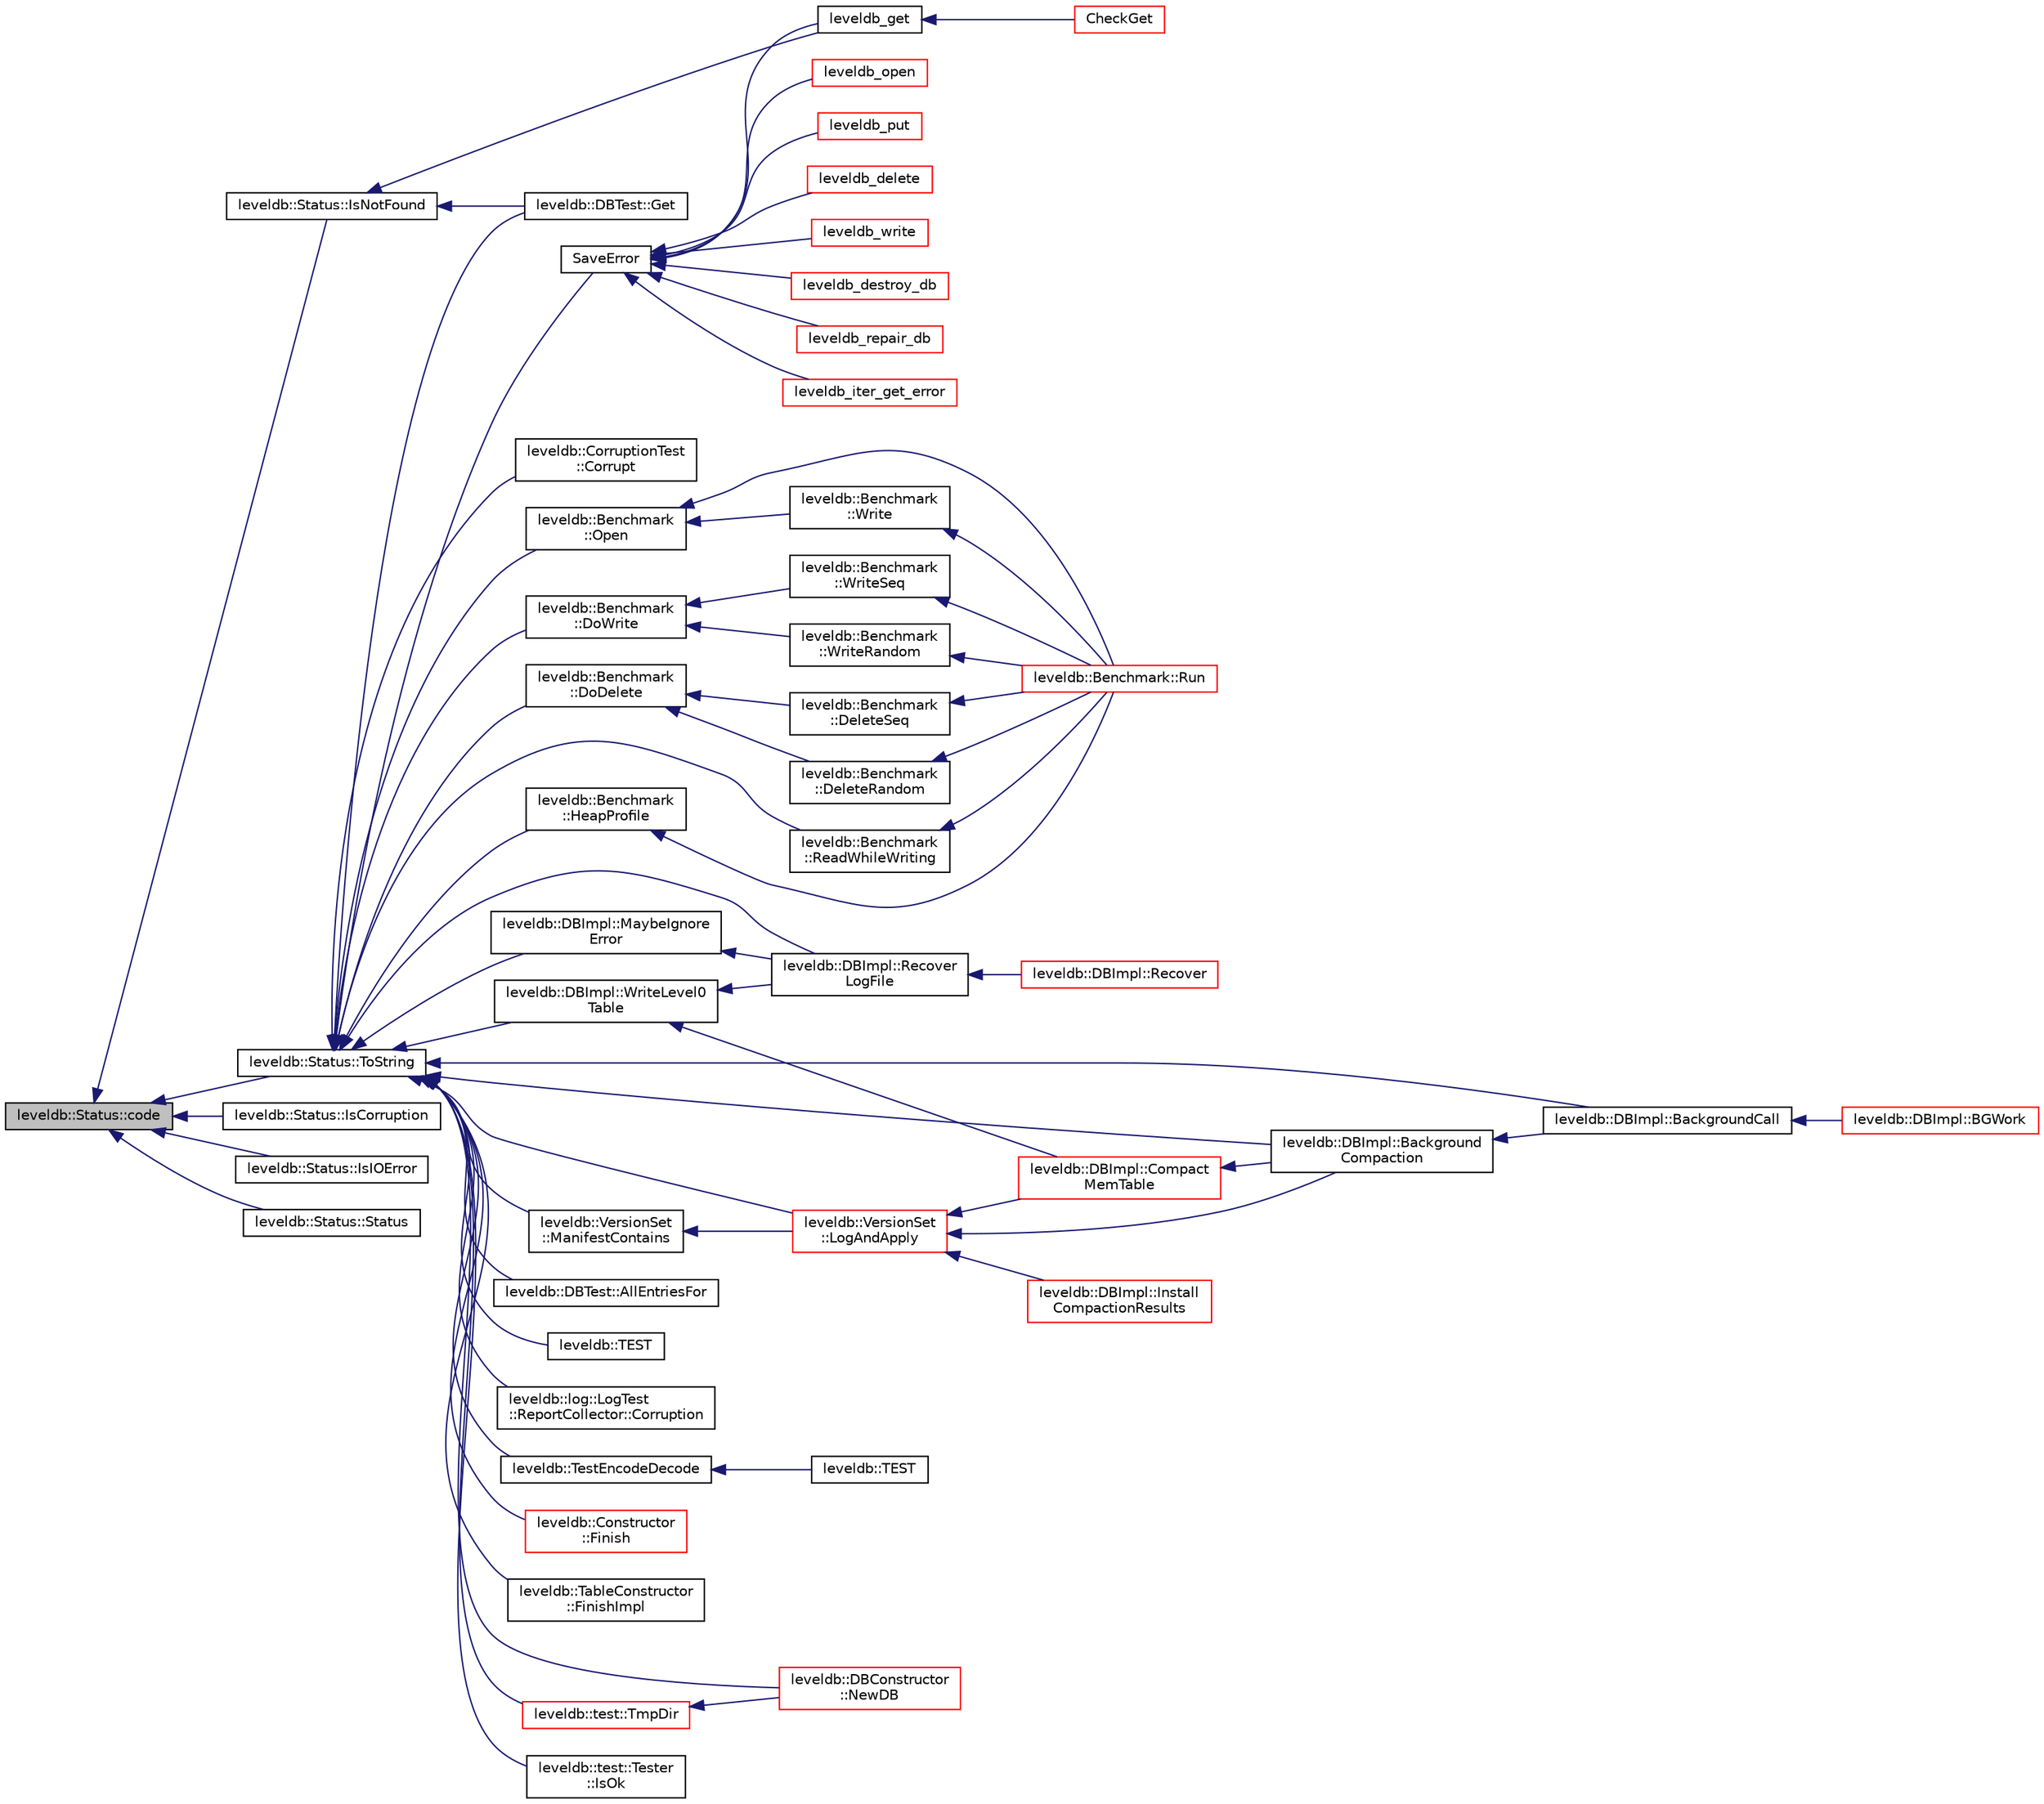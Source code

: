 digraph "leveldb::Status::code"
{
  edge [fontname="Helvetica",fontsize="10",labelfontname="Helvetica",labelfontsize="10"];
  node [fontname="Helvetica",fontsize="10",shape=record];
  rankdir="LR";
  Node1 [label="leveldb::Status::code",height=0.2,width=0.4,color="black", fillcolor="grey75", style="filled" fontcolor="black"];
  Node1 -> Node2 [dir="back",color="midnightblue",fontsize="10",style="solid"];
  Node2 [label="leveldb::Status::IsNotFound",height=0.2,width=0.4,color="black", fillcolor="white", style="filled",URL="$classleveldb_1_1_status.html#ad5462f26196fc04d72221d2fdf1872ca"];
  Node2 -> Node3 [dir="back",color="midnightblue",fontsize="10",style="solid"];
  Node3 [label="leveldb_get",height=0.2,width=0.4,color="black", fillcolor="white", style="filled",URL="$c_8h.html#af9b485534674367c01521a8192a74091"];
  Node3 -> Node4 [dir="back",color="midnightblue",fontsize="10",style="solid"];
  Node4 [label="CheckGet",height=0.2,width=0.4,color="red", fillcolor="white", style="filled",URL="$c__test_8c.html#aa1d56b02039c62385ea46a3a6f4d57da"];
  Node2 -> Node5 [dir="back",color="midnightblue",fontsize="10",style="solid"];
  Node5 [label="leveldb::DBTest::Get",height=0.2,width=0.4,color="black", fillcolor="white", style="filled",URL="$classleveldb_1_1_d_b_test.html#a6af558e1fca4a9f1bbf86d72d3d4aa6c"];
  Node1 -> Node6 [dir="back",color="midnightblue",fontsize="10",style="solid"];
  Node6 [label="leveldb::Status::IsCorruption",height=0.2,width=0.4,color="black", fillcolor="white", style="filled",URL="$classleveldb_1_1_status.html#a0e07d12ab4f8d2a3e0b3c1bf435a77db"];
  Node1 -> Node7 [dir="back",color="midnightblue",fontsize="10",style="solid"];
  Node7 [label="leveldb::Status::IsIOError",height=0.2,width=0.4,color="black", fillcolor="white", style="filled",URL="$classleveldb_1_1_status.html#af200f3aa95b7e455397baabf513673ec"];
  Node1 -> Node8 [dir="back",color="midnightblue",fontsize="10",style="solid"];
  Node8 [label="leveldb::Status::Status",height=0.2,width=0.4,color="black", fillcolor="white", style="filled",URL="$classleveldb_1_1_status.html#a84bf55896b6ed85828c75ce0ceffc19e"];
  Node1 -> Node9 [dir="back",color="midnightblue",fontsize="10",style="solid"];
  Node9 [label="leveldb::Status::ToString",height=0.2,width=0.4,color="black", fillcolor="white", style="filled",URL="$classleveldb_1_1_status.html#aa8b56d8fe2cd1873778de5d1e5407866"];
  Node9 -> Node10 [dir="back",color="midnightblue",fontsize="10",style="solid"];
  Node10 [label="SaveError",height=0.2,width=0.4,color="black", fillcolor="white", style="filled",URL="$c_8cc.html#a497964a40fe68ed7ddcc377832253a6b"];
  Node10 -> Node11 [dir="back",color="midnightblue",fontsize="10",style="solid"];
  Node11 [label="leveldb_open",height=0.2,width=0.4,color="red", fillcolor="white", style="filled",URL="$c_8h.html#a2d912fff4d5decae6da014298b227a18"];
  Node10 -> Node12 [dir="back",color="midnightblue",fontsize="10",style="solid"];
  Node12 [label="leveldb_put",height=0.2,width=0.4,color="red", fillcolor="white", style="filled",URL="$c_8h.html#aacd7bf338f41054f34825b3669ace2f8"];
  Node10 -> Node13 [dir="back",color="midnightblue",fontsize="10",style="solid"];
  Node13 [label="leveldb_delete",height=0.2,width=0.4,color="red", fillcolor="white", style="filled",URL="$c_8h.html#a3878ffaf68a4addb31266ac81ce8c36f"];
  Node10 -> Node14 [dir="back",color="midnightblue",fontsize="10",style="solid"];
  Node14 [label="leveldb_write",height=0.2,width=0.4,color="red", fillcolor="white", style="filled",URL="$c_8h.html#a7315a488fc8ddcfd9a58295f7d0bb636"];
  Node10 -> Node3 [dir="back",color="midnightblue",fontsize="10",style="solid"];
  Node10 -> Node15 [dir="back",color="midnightblue",fontsize="10",style="solid"];
  Node15 [label="leveldb_destroy_db",height=0.2,width=0.4,color="red", fillcolor="white", style="filled",URL="$c_8h.html#a265873c54a9e6080278da4f957a6a183"];
  Node10 -> Node16 [dir="back",color="midnightblue",fontsize="10",style="solid"];
  Node16 [label="leveldb_repair_db",height=0.2,width=0.4,color="red", fillcolor="white", style="filled",URL="$c_8h.html#a255557af7bd3a589a75d38bbb674c21b"];
  Node10 -> Node17 [dir="back",color="midnightblue",fontsize="10",style="solid"];
  Node17 [label="leveldb_iter_get_error",height=0.2,width=0.4,color="red", fillcolor="white", style="filled",URL="$c_8h.html#a8c9b0b90b661935fadd4daa92648224c"];
  Node9 -> Node18 [dir="back",color="midnightblue",fontsize="10",style="solid"];
  Node18 [label="leveldb::CorruptionTest\l::Corrupt",height=0.2,width=0.4,color="black", fillcolor="white", style="filled",URL="$classleveldb_1_1_corruption_test.html#a22060ac0a3697640cdcf36973339b646"];
  Node9 -> Node19 [dir="back",color="midnightblue",fontsize="10",style="solid"];
  Node19 [label="leveldb::Benchmark\l::Open",height=0.2,width=0.4,color="black", fillcolor="white", style="filled",URL="$classleveldb_1_1_benchmark.html#a89a3b0da75e6cd2ffb879358e5dd82a6"];
  Node19 -> Node20 [dir="back",color="midnightblue",fontsize="10",style="solid"];
  Node20 [label="leveldb::Benchmark::Run",height=0.2,width=0.4,color="red", fillcolor="white", style="filled",URL="$classleveldb_1_1_benchmark.html#a2f262afa0c7d10fcf531fe9657fba490"];
  Node19 -> Node21 [dir="back",color="midnightblue",fontsize="10",style="solid"];
  Node21 [label="leveldb::Benchmark\l::Write",height=0.2,width=0.4,color="black", fillcolor="white", style="filled",URL="$classleveldb_1_1_benchmark.html#a86876b2882d9015610330e69acfdff0d"];
  Node21 -> Node20 [dir="back",color="midnightblue",fontsize="10",style="solid"];
  Node9 -> Node22 [dir="back",color="midnightblue",fontsize="10",style="solid"];
  Node22 [label="leveldb::Benchmark\l::DoWrite",height=0.2,width=0.4,color="black", fillcolor="white", style="filled",URL="$classleveldb_1_1_benchmark.html#a5791c3802a3ce7284073db7c4ca040e6"];
  Node22 -> Node23 [dir="back",color="midnightblue",fontsize="10",style="solid"];
  Node23 [label="leveldb::Benchmark\l::WriteSeq",height=0.2,width=0.4,color="black", fillcolor="white", style="filled",URL="$classleveldb_1_1_benchmark.html#ad0ec88def6560d587b42466f7cfef39c"];
  Node23 -> Node20 [dir="back",color="midnightblue",fontsize="10",style="solid"];
  Node22 -> Node24 [dir="back",color="midnightblue",fontsize="10",style="solid"];
  Node24 [label="leveldb::Benchmark\l::WriteRandom",height=0.2,width=0.4,color="black", fillcolor="white", style="filled",URL="$classleveldb_1_1_benchmark.html#a578f83feb70b8f5530557fd64da62e0c"];
  Node24 -> Node20 [dir="back",color="midnightblue",fontsize="10",style="solid"];
  Node9 -> Node25 [dir="back",color="midnightblue",fontsize="10",style="solid"];
  Node25 [label="leveldb::Benchmark\l::DoDelete",height=0.2,width=0.4,color="black", fillcolor="white", style="filled",URL="$classleveldb_1_1_benchmark.html#a987ec13830ab5ac11f152b23c6bddc95"];
  Node25 -> Node26 [dir="back",color="midnightblue",fontsize="10",style="solid"];
  Node26 [label="leveldb::Benchmark\l::DeleteSeq",height=0.2,width=0.4,color="black", fillcolor="white", style="filled",URL="$classleveldb_1_1_benchmark.html#a56edb0a3157cbc6c4d53b7c2bba7500d"];
  Node26 -> Node20 [dir="back",color="midnightblue",fontsize="10",style="solid"];
  Node25 -> Node27 [dir="back",color="midnightblue",fontsize="10",style="solid"];
  Node27 [label="leveldb::Benchmark\l::DeleteRandom",height=0.2,width=0.4,color="black", fillcolor="white", style="filled",URL="$classleveldb_1_1_benchmark.html#a3c8a9018862c652e48830cdb38269060"];
  Node27 -> Node20 [dir="back",color="midnightblue",fontsize="10",style="solid"];
  Node9 -> Node28 [dir="back",color="midnightblue",fontsize="10",style="solid"];
  Node28 [label="leveldb::Benchmark\l::ReadWhileWriting",height=0.2,width=0.4,color="black", fillcolor="white", style="filled",URL="$classleveldb_1_1_benchmark.html#a8373efcda4c0e141343b5ee9182df17e"];
  Node28 -> Node20 [dir="back",color="midnightblue",fontsize="10",style="solid"];
  Node9 -> Node29 [dir="back",color="midnightblue",fontsize="10",style="solid"];
  Node29 [label="leveldb::Benchmark\l::HeapProfile",height=0.2,width=0.4,color="black", fillcolor="white", style="filled",URL="$classleveldb_1_1_benchmark.html#aa7050ec2b08b3a47315a6d2d969b5119"];
  Node29 -> Node20 [dir="back",color="midnightblue",fontsize="10",style="solid"];
  Node9 -> Node30 [dir="back",color="midnightblue",fontsize="10",style="solid"];
  Node30 [label="leveldb::DBImpl::MaybeIgnore\lError",height=0.2,width=0.4,color="black", fillcolor="white", style="filled",URL="$classleveldb_1_1_d_b_impl.html#ac957f408efe2e4a110ef3e45760bd5bf"];
  Node30 -> Node31 [dir="back",color="midnightblue",fontsize="10",style="solid"];
  Node31 [label="leveldb::DBImpl::Recover\lLogFile",height=0.2,width=0.4,color="black", fillcolor="white", style="filled",URL="$classleveldb_1_1_d_b_impl.html#ac9e2ce8c5013d78ba19e8417f94fdad8"];
  Node31 -> Node32 [dir="back",color="midnightblue",fontsize="10",style="solid"];
  Node32 [label="leveldb::DBImpl::Recover",height=0.2,width=0.4,color="red", fillcolor="white", style="filled",URL="$classleveldb_1_1_d_b_impl.html#aa9a573026c03e8485471f583316943b0"];
  Node9 -> Node31 [dir="back",color="midnightblue",fontsize="10",style="solid"];
  Node9 -> Node33 [dir="back",color="midnightblue",fontsize="10",style="solid"];
  Node33 [label="leveldb::DBImpl::WriteLevel0\lTable",height=0.2,width=0.4,color="black", fillcolor="white", style="filled",URL="$classleveldb_1_1_d_b_impl.html#a6b1b87947df08e63ea9389722f943943"];
  Node33 -> Node31 [dir="back",color="midnightblue",fontsize="10",style="solid"];
  Node33 -> Node34 [dir="back",color="midnightblue",fontsize="10",style="solid"];
  Node34 [label="leveldb::DBImpl::Compact\lMemTable",height=0.2,width=0.4,color="red", fillcolor="white", style="filled",URL="$classleveldb_1_1_d_b_impl.html#affe08e583b60dc854760d60f63db9364"];
  Node34 -> Node35 [dir="back",color="midnightblue",fontsize="10",style="solid"];
  Node35 [label="leveldb::DBImpl::Background\lCompaction",height=0.2,width=0.4,color="black", fillcolor="white", style="filled",URL="$classleveldb_1_1_d_b_impl.html#af8d8c2abc99da12f82a594b6a7d43e35"];
  Node35 -> Node36 [dir="back",color="midnightblue",fontsize="10",style="solid"];
  Node36 [label="leveldb::DBImpl::BackgroundCall",height=0.2,width=0.4,color="black", fillcolor="white", style="filled",URL="$classleveldb_1_1_d_b_impl.html#a0b9829a3bc7b5a119819c6b04b557ab0"];
  Node36 -> Node37 [dir="back",color="midnightblue",fontsize="10",style="solid"];
  Node37 [label="leveldb::DBImpl::BGWork",height=0.2,width=0.4,color="red", fillcolor="white", style="filled",URL="$classleveldb_1_1_d_b_impl.html#ac5e1a8fcf9852a3b3f9712f135f13fa7"];
  Node9 -> Node36 [dir="back",color="midnightblue",fontsize="10",style="solid"];
  Node9 -> Node35 [dir="back",color="midnightblue",fontsize="10",style="solid"];
  Node9 -> Node5 [dir="back",color="midnightblue",fontsize="10",style="solid"];
  Node9 -> Node38 [dir="back",color="midnightblue",fontsize="10",style="solid"];
  Node38 [label="leveldb::DBTest::AllEntriesFor",height=0.2,width=0.4,color="black", fillcolor="white", style="filled",URL="$classleveldb_1_1_d_b_test.html#adaf171601eaaf2cd24edaa394752f733"];
  Node9 -> Node39 [dir="back",color="midnightblue",fontsize="10",style="solid"];
  Node39 [label="leveldb::TEST",height=0.2,width=0.4,color="black", fillcolor="white", style="filled",URL="$namespaceleveldb.html#a5cd6c2754610c66f4dd998874482c80b"];
  Node9 -> Node40 [dir="back",color="midnightblue",fontsize="10",style="solid"];
  Node40 [label="leveldb::log::LogTest\l::ReportCollector::Corruption",height=0.2,width=0.4,color="black", fillcolor="white", style="filled",URL="$classleveldb_1_1log_1_1_log_test_1_1_report_collector.html#ae78a594770acf40e6e6cc32ccab7498a"];
  Node9 -> Node41 [dir="back",color="midnightblue",fontsize="10",style="solid"];
  Node41 [label="leveldb::TestEncodeDecode",height=0.2,width=0.4,color="black", fillcolor="white", style="filled",URL="$namespaceleveldb.html#a435e5ce2b770dd30fffe979090145e0e"];
  Node41 -> Node42 [dir="back",color="midnightblue",fontsize="10",style="solid"];
  Node42 [label="leveldb::TEST",height=0.2,width=0.4,color="black", fillcolor="white", style="filled",URL="$namespaceleveldb.html#aa3106d7d6e907fc13c8c7ceed76740ad"];
  Node9 -> Node43 [dir="back",color="midnightblue",fontsize="10",style="solid"];
  Node43 [label="leveldb::VersionSet\l::LogAndApply",height=0.2,width=0.4,color="red", fillcolor="white", style="filled",URL="$classleveldb_1_1_version_set.html#ac1d014901be7095ace1aaec0cf391fb6"];
  Node43 -> Node34 [dir="back",color="midnightblue",fontsize="10",style="solid"];
  Node43 -> Node35 [dir="back",color="midnightblue",fontsize="10",style="solid"];
  Node43 -> Node44 [dir="back",color="midnightblue",fontsize="10",style="solid"];
  Node44 [label="leveldb::DBImpl::Install\lCompactionResults",height=0.2,width=0.4,color="red", fillcolor="white", style="filled",URL="$classleveldb_1_1_d_b_impl.html#a2c3c024febfab909b6e0741a382178ad"];
  Node9 -> Node45 [dir="back",color="midnightblue",fontsize="10",style="solid"];
  Node45 [label="leveldb::VersionSet\l::ManifestContains",height=0.2,width=0.4,color="black", fillcolor="white", style="filled",URL="$classleveldb_1_1_version_set.html#a3c18dccd157ff74f4f3a1dbe9ed35e8f"];
  Node45 -> Node43 [dir="back",color="midnightblue",fontsize="10",style="solid"];
  Node9 -> Node46 [dir="back",color="midnightblue",fontsize="10",style="solid"];
  Node46 [label="leveldb::Constructor\l::Finish",height=0.2,width=0.4,color="red", fillcolor="white", style="filled",URL="$classleveldb_1_1_constructor.html#a5c7f63378f8834cac3be93040e0e49fc"];
  Node9 -> Node47 [dir="back",color="midnightblue",fontsize="10",style="solid"];
  Node47 [label="leveldb::TableConstructor\l::FinishImpl",height=0.2,width=0.4,color="black", fillcolor="white", style="filled",URL="$classleveldb_1_1_table_constructor.html#aa8ce3799a55859c2dee50d3e08f56ef2"];
  Node9 -> Node48 [dir="back",color="midnightblue",fontsize="10",style="solid"];
  Node48 [label="leveldb::DBConstructor\l::NewDB",height=0.2,width=0.4,color="red", fillcolor="white", style="filled",URL="$classleveldb_1_1_d_b_constructor.html#ac48bfe871db8558b57427843465e6c65"];
  Node9 -> Node49 [dir="back",color="midnightblue",fontsize="10",style="solid"];
  Node49 [label="leveldb::test::TmpDir",height=0.2,width=0.4,color="red", fillcolor="white", style="filled",URL="$namespaceleveldb_1_1test.html#ac259aab85eedba03d163bb3a86ae4645"];
  Node49 -> Node48 [dir="back",color="midnightblue",fontsize="10",style="solid"];
  Node9 -> Node50 [dir="back",color="midnightblue",fontsize="10",style="solid"];
  Node50 [label="leveldb::test::Tester\l::IsOk",height=0.2,width=0.4,color="black", fillcolor="white", style="filled",URL="$classleveldb_1_1test_1_1_tester.html#af0e4decc6f483a78af44926634d990c2"];
}
